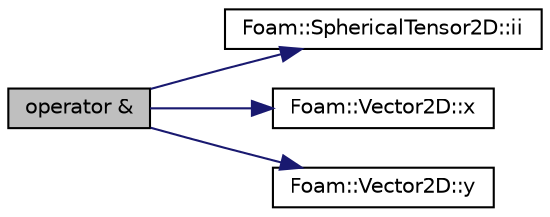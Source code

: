 digraph "operator &amp;"
{
  bgcolor="transparent";
  edge [fontname="Helvetica",fontsize="10",labelfontname="Helvetica",labelfontsize="10"];
  node [fontname="Helvetica",fontsize="10",shape=record];
  rankdir="LR";
  Node138188 [label="operator &",height=0.2,width=0.4,color="black", fillcolor="grey75", style="filled", fontcolor="black"];
  Node138188 -> Node138189 [color="midnightblue",fontsize="10",style="solid",fontname="Helvetica"];
  Node138189 [label="Foam::SphericalTensor2D::ii",height=0.2,width=0.4,color="black",URL="$a29517.html#a8a6ef975bcb1f17d9cd0457417bcac47"];
  Node138188 -> Node138190 [color="midnightblue",fontsize="10",style="solid",fontname="Helvetica"];
  Node138190 [label="Foam::Vector2D::x",height=0.2,width=0.4,color="black",URL="$a29765.html#a63327976e5a8359700064a02ae22548e"];
  Node138188 -> Node138191 [color="midnightblue",fontsize="10",style="solid",fontname="Helvetica"];
  Node138191 [label="Foam::Vector2D::y",height=0.2,width=0.4,color="black",URL="$a29765.html#a1ee865f676fbac703a49c6654dd3ad74"];
}
